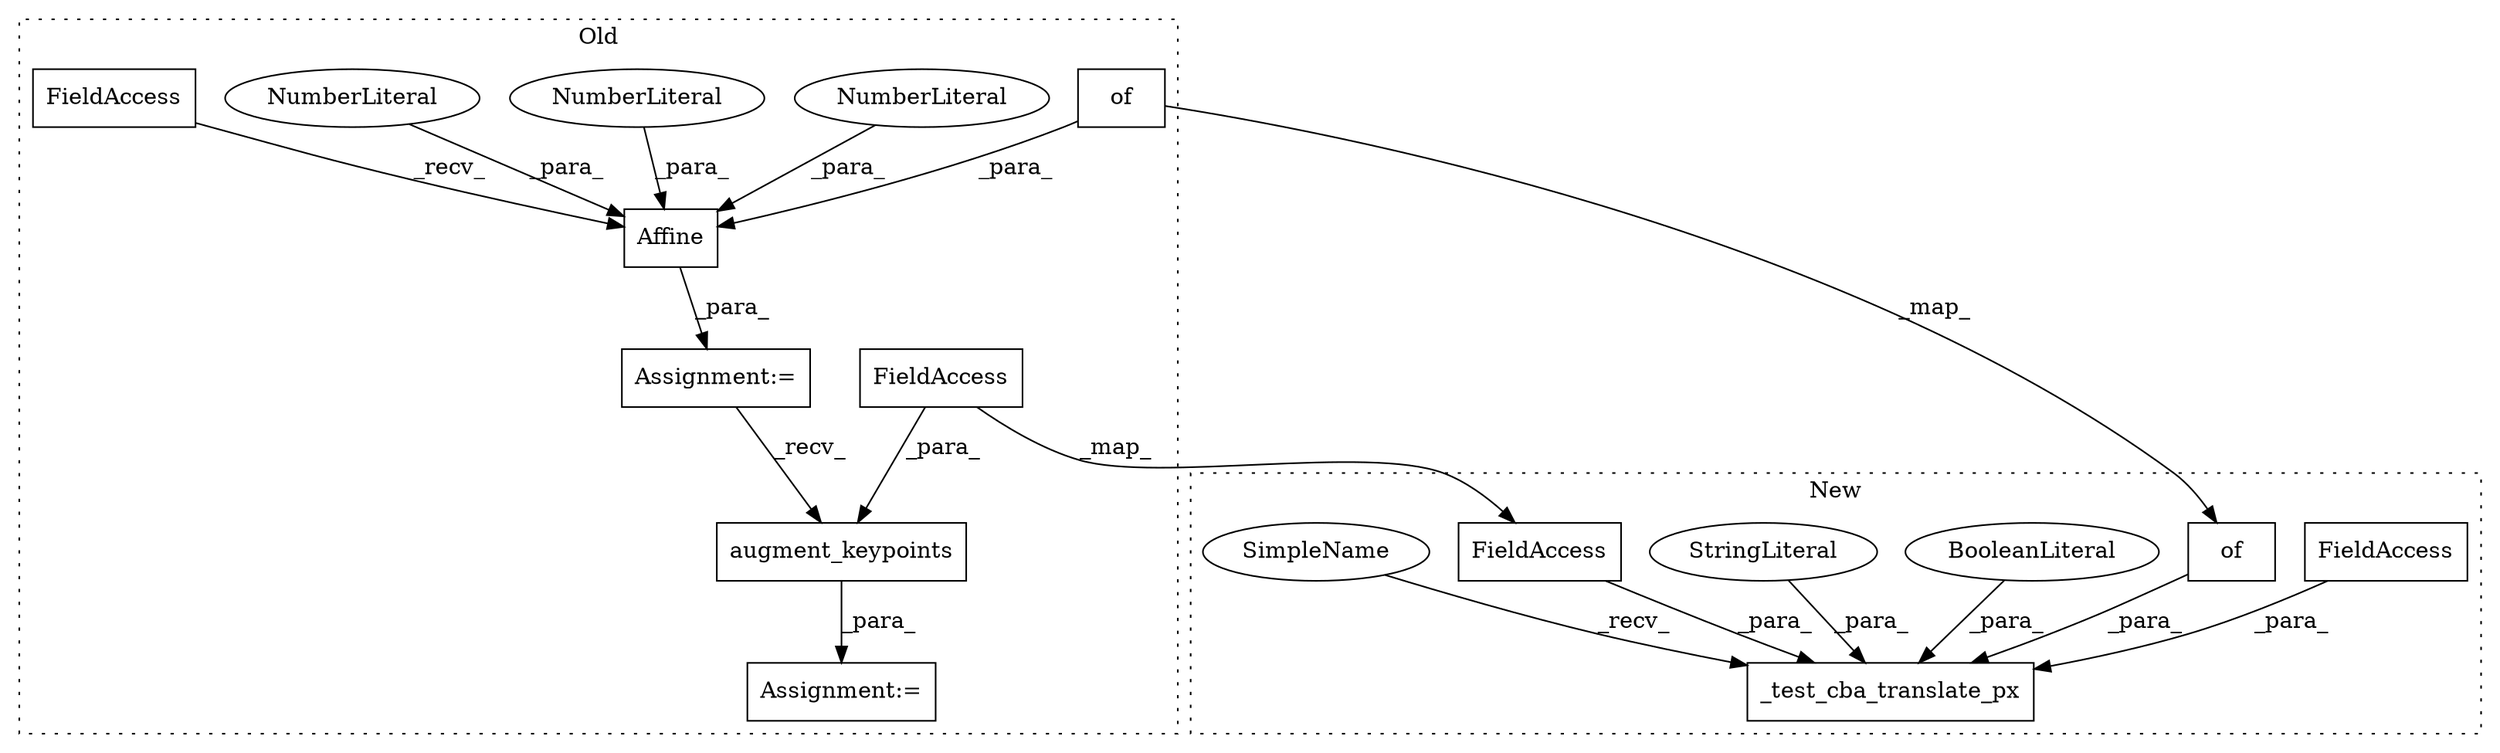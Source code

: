 digraph G {
subgraph cluster0 {
1 [label="augment_keypoints" a="32" s="40916,40944" l="18,1" shape="box"];
4 [label="of" a="32" s="40877,40891" l="3,1" shape="box"];
6 [label="Affine" a="32" s="40862,40896" l="7,1" shape="box"];
7 [label="NumberLiteral" a="34" s="40895" l="1" shape="ellipse"];
8 [label="NumberLiteral" a="34" s="40869" l="3" shape="ellipse"];
9 [label="NumberLiteral" a="34" s="40893" l="1" shape="ellipse"];
10 [label="FieldAccess" a="22" s="40844" l="17" shape="box"];
12 [label="Assignment:=" a="7" s="40843" l="1" shape="box"];
13 [label="Assignment:=" a="7" s="40911" l="1" shape="box"];
16 [label="FieldAccess" a="22" s="40934" l="10" shape="box"];
label = "Old";
style="dotted";
}
subgraph cluster1 {
2 [label="_test_cba_translate_px" a="32" s="42178,42278" l="23,1" shape="box"];
3 [label="FieldAccess" a="22" s="42252" l="20" shape="box"];
5 [label="of" a="32" s="42225,42239" l="3,1" shape="box"];
11 [label="BooleanLiteral" a="9" s="42273" l="5" shape="ellipse"];
14 [label="StringLiteral" a="45" s="42201" l="19" shape="ellipse"];
15 [label="FieldAccess" a="22" s="42241" l="10" shape="box"];
17 [label="SimpleName" a="42" s="42173" l="4" shape="ellipse"];
label = "New";
style="dotted";
}
1 -> 13 [label="_para_"];
3 -> 2 [label="_para_"];
4 -> 6 [label="_para_"];
4 -> 5 [label="_map_"];
5 -> 2 [label="_para_"];
6 -> 12 [label="_para_"];
7 -> 6 [label="_para_"];
8 -> 6 [label="_para_"];
9 -> 6 [label="_para_"];
10 -> 6 [label="_recv_"];
11 -> 2 [label="_para_"];
12 -> 1 [label="_recv_"];
14 -> 2 [label="_para_"];
15 -> 2 [label="_para_"];
16 -> 1 [label="_para_"];
16 -> 15 [label="_map_"];
17 -> 2 [label="_recv_"];
}